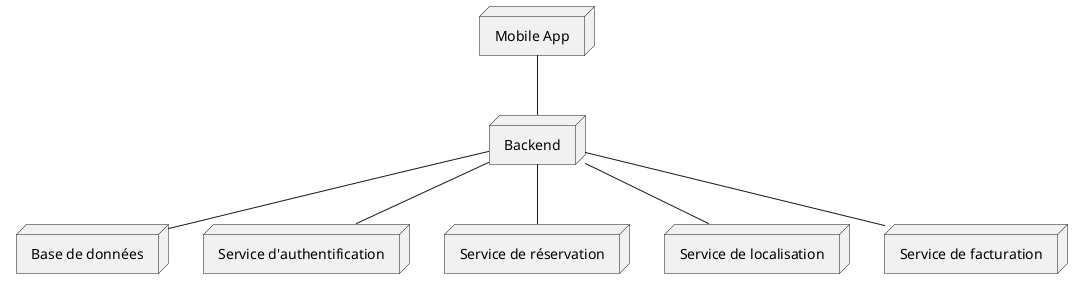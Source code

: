 @startuml

node "Mobile App" as mobileapp
node "Backend" as backend
node "Base de données" as database
node "Service d'authentification" as authservice
node "Service de réservation" as bookingservice
node "Service de localisation" as locationservice
node "Service de facturation" as billingservice

mobileapp -- backend
backend -- database
backend -- authservice
backend -- bookingservice
backend -- locationservice
backend -- billingservice

@enduml
